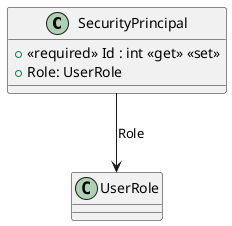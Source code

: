 @startuml
class SecurityPrincipal {
    + <<required>> Id : int <<get>> <<set>>
    + Role: UserRole
}
SecurityPrincipal --> UserRole : "Role"
@enduml
